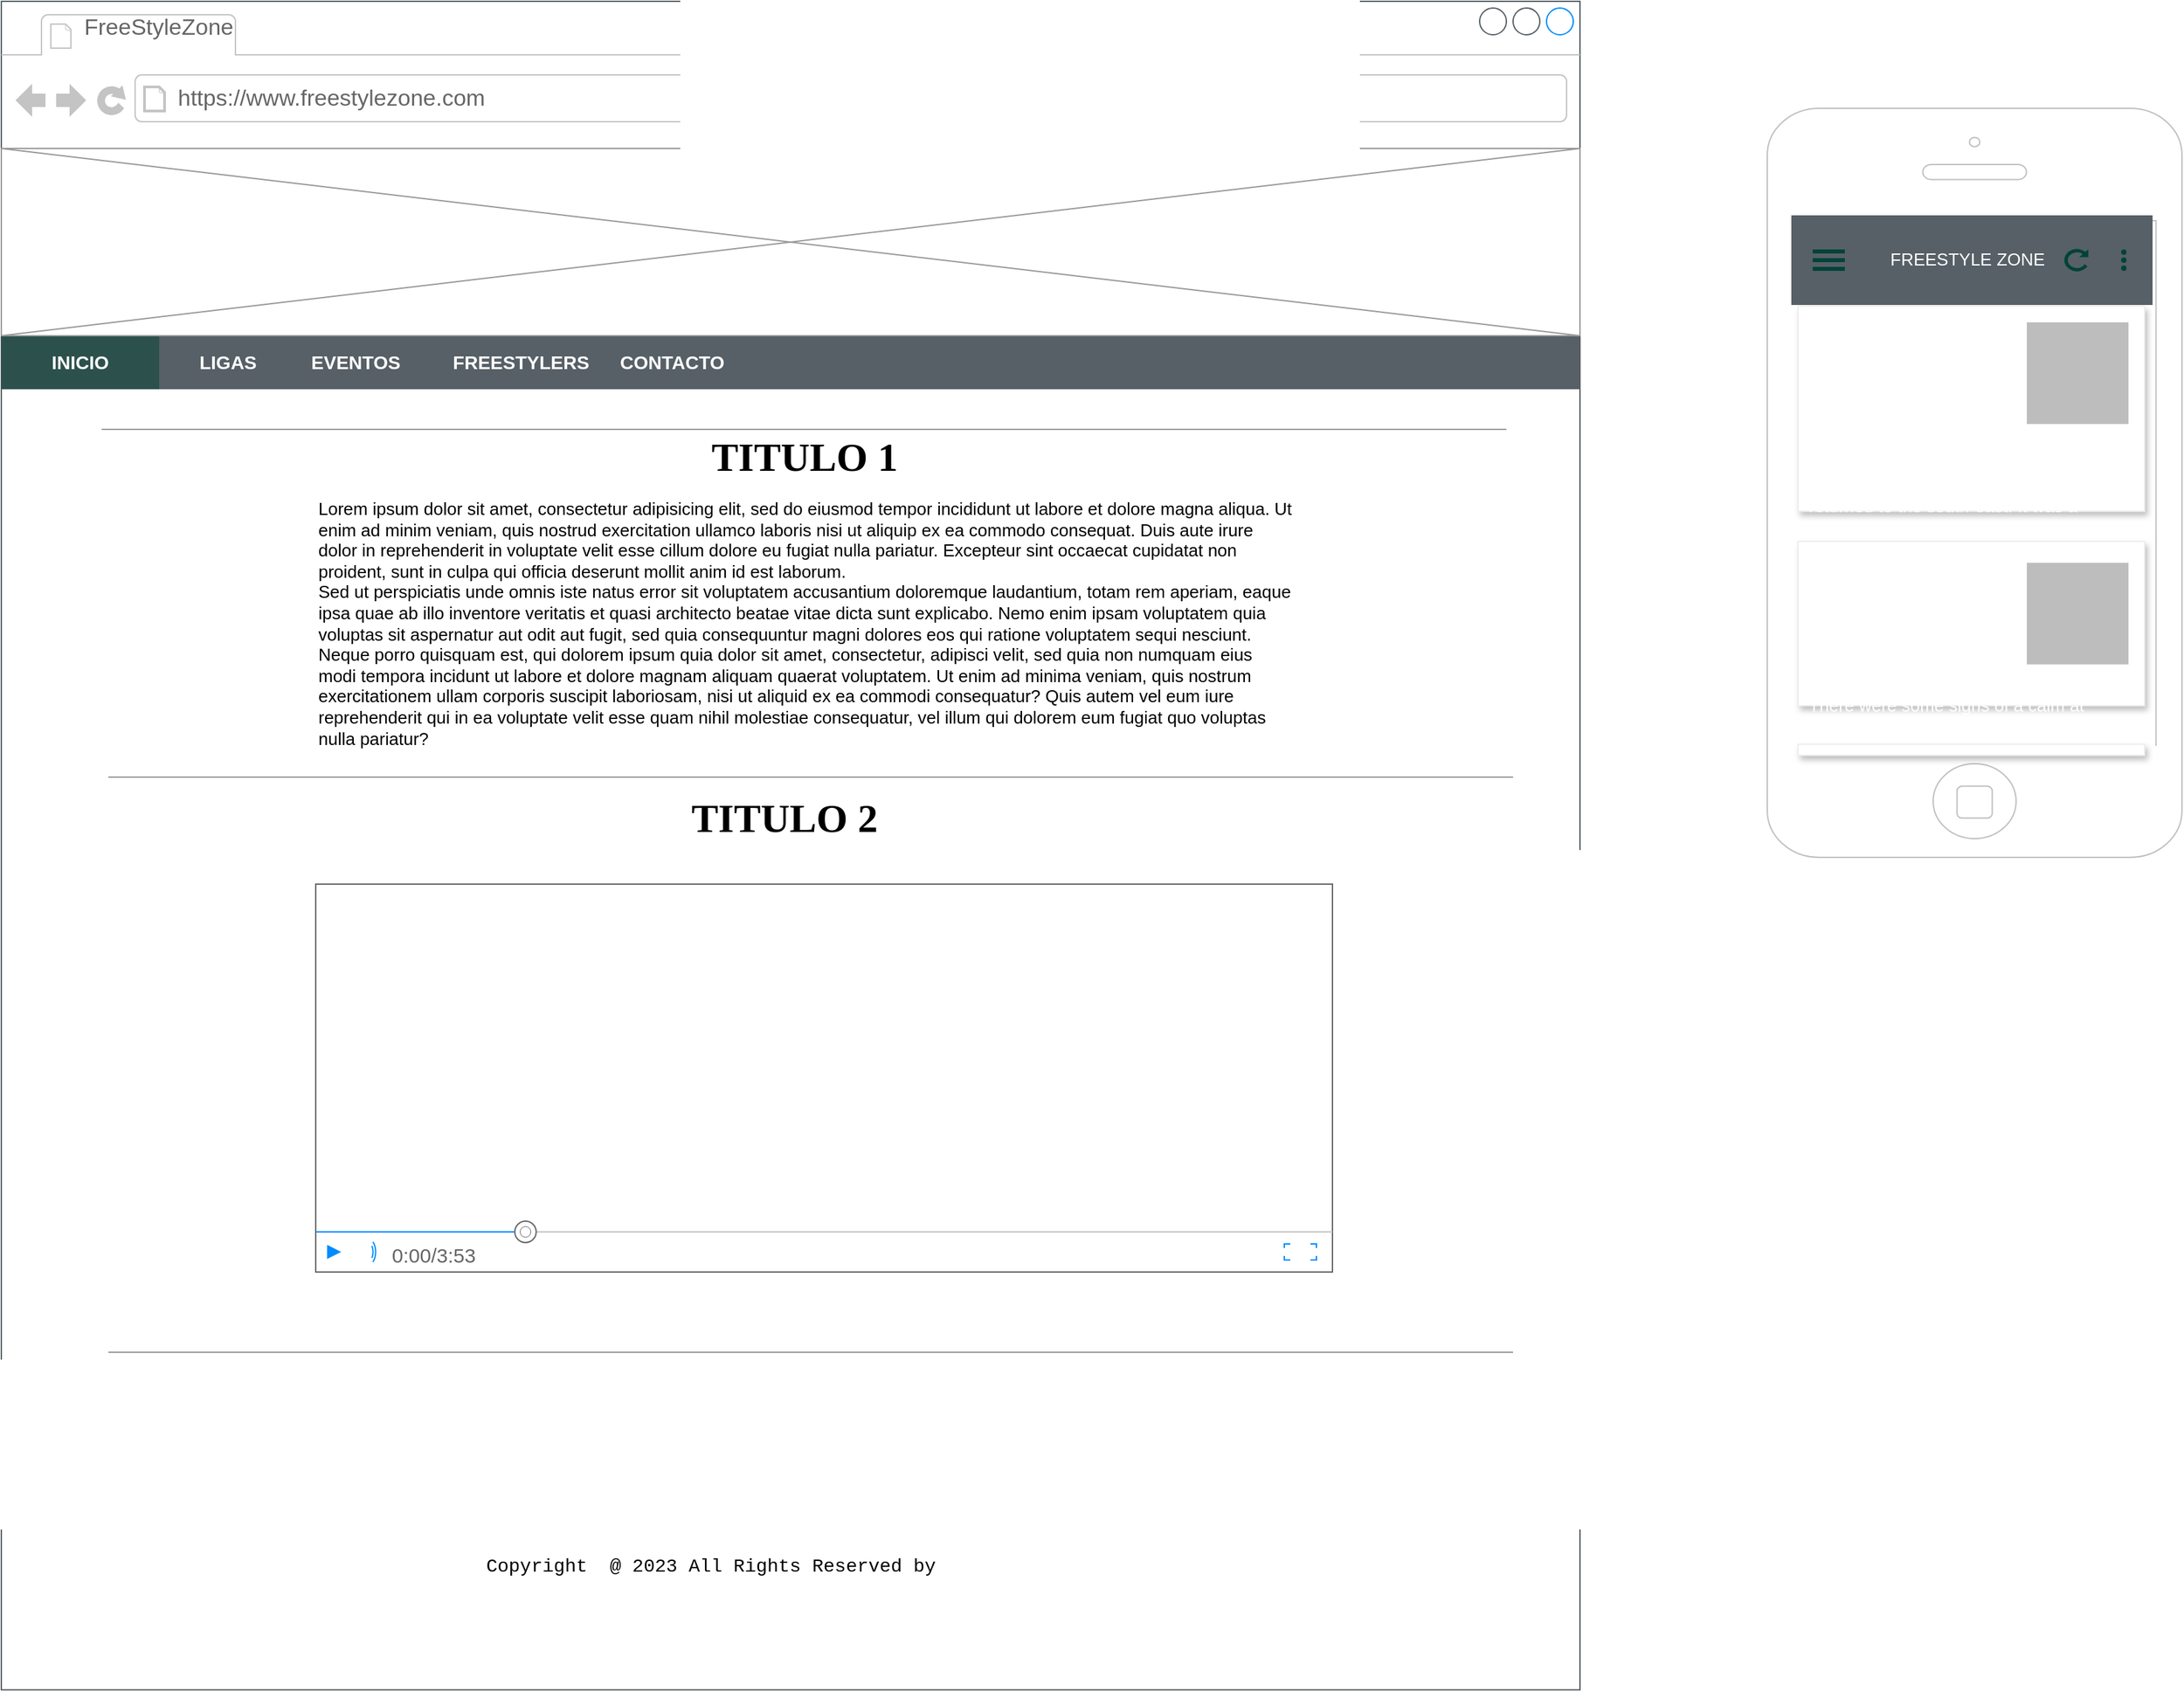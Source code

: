 <mxfile version="20.8.10" type="device"><diagram name="Page-1" id="2cc2dc42-3aac-f2a9-1cec-7a8b7cbee084"><mxGraphModel dx="1480" dy="866" grid="1" gridSize="10" guides="1" tooltips="1" connect="1" arrows="0" fold="1" page="1" pageScale="1" pageWidth="1100" pageHeight="850" background="none" math="0" shadow="0"><root><mxCell id="0"/><mxCell id="1" parent="0"/><mxCell id="7026571954dc6520-1" value="" style="strokeWidth=1;shadow=0;dashed=0;align=center;html=1;shape=mxgraph.mockup.containers.browserWindow;rSize=0;strokeColor=#576066;mainText=,;recursiveResize=0;rounded=0;labelBackgroundColor=none;fontFamily=Verdana;fontSize=12;fillColor=default;" parent="1" vertex="1"><mxGeometry x="40" width="1180" height="1262.4" as="geometry"/></mxCell><mxCell id="7026571954dc6520-2" value="FreeStyleZone" style="strokeWidth=1;shadow=0;dashed=0;align=center;html=1;shape=mxgraph.mockup.containers.anchor;fontSize=17;fontColor=#666666;align=left;" parent="7026571954dc6520-1" vertex="1"><mxGeometry x="60" y="10" width="110" height="20" as="geometry"/></mxCell><mxCell id="7026571954dc6520-3" value="https://www.freestylezone.com" style="strokeWidth=1;shadow=0;dashed=0;align=center;html=1;shape=mxgraph.mockup.containers.anchor;rSize=0;fontSize=17;fontColor=#666666;align=left;" parent="7026571954dc6520-1" vertex="1"><mxGeometry x="130" y="60" width="250" height="26" as="geometry"/></mxCell><mxCell id="7026571954dc6520-15" value="" style="verticalLabelPosition=bottom;shadow=0;dashed=0;align=center;html=1;verticalAlign=top;strokeWidth=1;shape=mxgraph.mockup.markup.line;strokeColor=#999999;rounded=0;labelBackgroundColor=none;fillColor=#ffffff;fontFamily=Verdana;fontSize=12;fontColor=#000000;" parent="7026571954dc6520-1" vertex="1"><mxGeometry x="75" y="310" width="1050" height="20" as="geometry"/></mxCell><mxCell id="7026571954dc6520-17" value="&lt;font style=&quot;font-size: 13px;&quot;&gt;Lorem ipsum dolor sit amet, consectetur adipisicing elit, sed do eiusmod tempor incididunt ut labore et dolore magna aliqua. Ut enim ad minim veniam, quis nostrud exercitation ullamco laboris nisi ut aliquip ex ea commodo consequat. Duis aute irure dolor in reprehenderit in voluptate velit esse cillum dolore eu fugiat nulla pariatur. Excepteur sint occaecat cupidatat non proident, sunt in culpa qui officia deserunt mollit anim id est laborum.&lt;br&gt;Sed ut perspiciatis unde omnis iste natus error sit voluptatem accusantium doloremque laudantium, totam rem aperiam, eaque ipsa quae ab illo inventore veritatis et quasi architecto beatae vitae dicta sunt explicabo. Nemo enim ipsam voluptatem quia voluptas sit aspernatur aut odit aut fugit, sed quia consequuntur magni dolores eos qui ratione voluptatem sequi nesciunt. Neque porro quisquam est, qui dolorem ipsum quia dolor sit amet, consectetur, adipisci velit, sed quia non numquam eius modi tempora incidunt ut labore et dolore magnam aliquam quaerat voluptatem. Ut enim ad minima veniam, quis nostrum exercitationem ullam corporis suscipit laboriosam, nisi ut aliquid ex ea commodi consequatur? Quis autem vel eum iure reprehenderit qui in ea voluptate velit esse quam nihil molestiae consequatur, vel illum qui dolorem eum fugiat quo voluptas nulla pariatur?&lt;/font&gt;" style="text;spacingTop=-5;whiteSpace=wrap;html=1;align=left;fontSize=12;fontFamily=Helvetica;fillColor=none;strokeColor=none;rounded=0;shadow=1;labelBackgroundColor=none;" parent="7026571954dc6520-1" vertex="1"><mxGeometry x="235" y="370" width="730" height="200" as="geometry"/></mxCell><mxCell id="7026571954dc6520-21" value="" style="verticalLabelPosition=bottom;shadow=0;dashed=0;align=center;html=1;verticalAlign=top;strokeWidth=1;shape=mxgraph.mockup.markup.line;strokeColor=#999999;rounded=0;labelBackgroundColor=none;fillColor=#ffffff;fontFamily=Verdana;fontSize=12;fontColor=#000000;" parent="7026571954dc6520-1" vertex="1"><mxGeometry x="80" y="570" width="1050" height="20" as="geometry"/></mxCell><mxCell id="9h0Y8z3QX3zmQcu2RXX1-1" value="" style="html=1;shadow=0;dashed=0;shape=mxgraph.bootstrap.rect;fillColor=#576066;strokeColor=none;whiteSpace=wrap;rounded=0;fontSize=12;fontColor=#000000;align=center;" vertex="1" parent="7026571954dc6520-1"><mxGeometry y="250" width="1180" height="40" as="geometry"/></mxCell><mxCell id="9h0Y8z3QX3zmQcu2RXX1-2" value="&lt;b&gt;&lt;font color=&quot;#ffffff&quot;&gt;INICIO&lt;/font&gt;&lt;/b&gt;" style="html=1;shadow=0;dashed=0;fillColor=#2C514C;strokeColor=none;shape=mxgraph.bootstrap.rect;fontColor=#999999;fontSize=14;whiteSpace=wrap;" vertex="1" parent="9h0Y8z3QX3zmQcu2RXX1-1"><mxGeometry width="118.0" height="40" as="geometry"/></mxCell><mxCell id="9h0Y8z3QX3zmQcu2RXX1-3" value="&lt;font style=&quot;font-size: 14px;&quot;&gt;&lt;b&gt;LIGAS&lt;/b&gt;&lt;/font&gt;" style="html=1;shadow=0;dashed=0;shape=mxgraph.bootstrap.rect;fillColor=none;strokeColor=none;fontColor=#ffffff;spacingRight=30;whiteSpace=wrap;align=center;" vertex="1" parent="9h0Y8z3QX3zmQcu2RXX1-1"><mxGeometry x="118.0" width="132.75" height="40" as="geometry"/></mxCell><mxCell id="9h0Y8z3QX3zmQcu2RXX1-4" value="" style="html=1;shadow=0;dashed=0;shape=mxgraph.bootstrap.rrect;rSize=8;fillColor=none;strokeColor=none;fontColor=#ffffff;whiteSpace=wrap;" vertex="1" parent="9h0Y8z3QX3zmQcu2RXX1-3"><mxGeometry x="1" y="0.5" width="25" height="16" relative="1" as="geometry"><mxPoint x="-30" y="-8" as="offset"/></mxGeometry></mxCell><mxCell id="9h0Y8z3QX3zmQcu2RXX1-5" value="&lt;font color=&quot;#ffffff&quot; style=&quot;font-size: 14px;&quot;&gt;&lt;b style=&quot;&quot;&gt;EVENTOS&lt;/b&gt;&lt;/font&gt;" style="html=1;shadow=0;dashed=0;fillColor=none;strokeColor=none;shape=mxgraph.bootstrap.rect;fontColor=#999999;spacingRight=30;whiteSpace=wrap;align=center;" vertex="1" parent="9h0Y8z3QX3zmQcu2RXX1-1"><mxGeometry x="230" width="100" height="40" as="geometry"/></mxCell><mxCell id="9h0Y8z3QX3zmQcu2RXX1-6" value="" style="html=1;shadow=0;dashed=0;shape=mxgraph.bootstrap.rrect;rSize=8;fillColor=none;strokeColor=none;fontColor=#ffffff;whiteSpace=wrap;" vertex="1" parent="9h0Y8z3QX3zmQcu2RXX1-5"><mxGeometry x="1" y="0.5" width="25" height="16" relative="1" as="geometry"><mxPoint x="-30" y="-8" as="offset"/></mxGeometry></mxCell><mxCell id="9h0Y8z3QX3zmQcu2RXX1-7" value="&lt;b&gt;&lt;font color=&quot;#ffffff&quot; style=&quot;font-size: 14px;&quot;&gt;FREESTYLERS&lt;/font&gt;&lt;/b&gt;" style="html=1;shadow=0;dashed=0;fillColor=none;strokeColor=none;shape=mxgraph.bootstrap.rect;fontColor=#999999;whiteSpace=wrap;" vertex="1" parent="9h0Y8z3QX3zmQcu2RXX1-1"><mxGeometry x="350" width="77" height="40" as="geometry"/></mxCell><mxCell id="9h0Y8z3QX3zmQcu2RXX1-8" value="&lt;b style=&quot;&quot;&gt;&lt;font color=&quot;#ffffff&quot; style=&quot;font-size: 14px;&quot;&gt;CONTACTO&lt;/font&gt;&lt;/b&gt;" style="html=1;shadow=0;dashed=0;fillColor=none;strokeColor=none;shape=mxgraph.bootstrap.rect;fontColor=#999999;whiteSpace=wrap;" vertex="1" parent="9h0Y8z3QX3zmQcu2RXX1-1"><mxGeometry x="450" width="103.25" height="40" as="geometry"/></mxCell><mxCell id="9h0Y8z3QX3zmQcu2RXX1-11" value="" style="verticalLabelPosition=bottom;shadow=0;dashed=0;align=center;html=1;verticalAlign=top;strokeWidth=1;shape=mxgraph.mockup.graphics.simpleIcon;strokeColor=#999999;fillColor=#ffffff;rounded=0;labelBackgroundColor=none;fontFamily=Verdana;fontSize=12;fontColor=#000000;" vertex="1" parent="7026571954dc6520-1"><mxGeometry y="110" width="1180" height="140" as="geometry"/></mxCell><mxCell id="9h0Y8z3QX3zmQcu2RXX1-12" value="&lt;b&gt;TITULO 1&lt;/b&gt;" style="text;html=1;points=[];align=center;verticalAlign=top;spacingTop=-4;fontSize=30;fontFamily=Verdana" vertex="1" parent="7026571954dc6520-1"><mxGeometry x="70" y="320" width="1060" height="50" as="geometry"/></mxCell><mxCell id="9h0Y8z3QX3zmQcu2RXX1-13" value="&lt;b&gt;TITULO 2&lt;/b&gt;" style="text;html=1;points=[];align=center;verticalAlign=top;spacingTop=-4;fontSize=30;fontFamily=Verdana" vertex="1" parent="7026571954dc6520-1"><mxGeometry x="45" y="590" width="1080" height="50" as="geometry"/></mxCell><mxCell id="9h0Y8z3QX3zmQcu2RXX1-14" value="" style="verticalLabelPosition=bottom;shadow=0;dashed=0;align=center;html=1;verticalAlign=top;strokeWidth=1;shape=mxgraph.mockup.containers.videoPlayer;strokeColor=#666666;strokeColor2=#008cff;strokeColor3=#c4c4c4;textColor=#666666;fillColor2=#008cff;barHeight=30;barPos=20;fontSize=13;fontColor=#FFFFFF;fillColor=none;" vertex="1" parent="7026571954dc6520-1"><mxGeometry x="235" y="660" width="760" height="290" as="geometry"/></mxCell><mxCell id="9h0Y8z3QX3zmQcu2RXX1-16" value="" style="verticalLabelPosition=bottom;shadow=0;dashed=0;align=center;html=1;verticalAlign=top;strokeWidth=1;shape=mxgraph.mockup.markup.line;strokeColor=#999999;rounded=0;labelBackgroundColor=none;fillColor=#ffffff;fontFamily=Verdana;fontSize=12;fontColor=#000000;" vertex="1" parent="7026571954dc6520-1"><mxGeometry x="80" y="1000" width="1050" height="20" as="geometry"/></mxCell><mxCell id="9h0Y8z3QX3zmQcu2RXX1-125" value="" style="shape=image;html=1;verticalAlign=top;verticalLabelPosition=bottom;labelBackgroundColor=#ffffff;imageAspect=0;aspect=fixed;image=https://cdn3.iconfinder.com/data/icons/peelicons-vol-1/50/LinkedIn-128.png;fillColor=#008CFF;fontSize=13;fontColor=#0066CC;" vertex="1" parent="7026571954dc6520-1"><mxGeometry x="990" y="1160" width="30" height="30" as="geometry"/></mxCell><mxCell id="9h0Y8z3QX3zmQcu2RXX1-126" value="" style="shape=image;html=1;verticalAlign=top;verticalLabelPosition=bottom;labelBackgroundColor=#ffffff;imageAspect=0;aspect=fixed;image=https://cdn3.iconfinder.com/data/icons/peelicons-vol-1/50/Facebook-128.png;fillColor=#008CFF;fontSize=13;fontColor=#0066CC;" vertex="1" parent="7026571954dc6520-1"><mxGeometry x="1040" y="1160" width="30" height="30" as="geometry"/></mxCell><mxCell id="9h0Y8z3QX3zmQcu2RXX1-127" value="" style="shape=image;html=1;verticalAlign=top;verticalLabelPosition=bottom;labelBackgroundColor=#ffffff;imageAspect=0;aspect=fixed;image=https://cdn3.iconfinder.com/data/icons/peelicons-vol-1/50/Twitter-128.png;fillColor=#008CFF;fontSize=13;fontColor=#0066CC;" vertex="1" parent="7026571954dc6520-1"><mxGeometry x="1090" y="1160" width="30" height="30" as="geometry"/></mxCell><mxCell id="9h0Y8z3QX3zmQcu2RXX1-140" value="&lt;div style=&quot;font-family: Consolas, &amp;quot;Courier New&amp;quot;, monospace; font-weight: normal; font-size: 14px; line-height: 19px;&quot;&gt;&lt;span style=&quot;background-color: rgb(255, 255, 255);&quot;&gt;&lt;font color=&quot;#000000&quot;&gt;Copyright&amp;nbsp; @ 2023 All Rights Reserved by&lt;/font&gt;&lt;/span&gt;&lt;/div&gt;" style="text;strokeColor=none;fillColor=none;html=1;fontSize=13;fontStyle=1;verticalAlign=middle;align=center;fontColor=#576066;" vertex="1" parent="7026571954dc6520-1"><mxGeometry x="480" y="1150" width="100" height="40" as="geometry"/></mxCell><mxCell id="9h0Y8z3QX3zmQcu2RXX1-22" value="" style="html=1;verticalLabelPosition=bottom;labelBackgroundColor=#ffffff;verticalAlign=top;shadow=0;dashed=0;strokeWidth=1;shape=mxgraph.ios7.misc.iphone;strokeColor=#c0c0c0;fontSize=13;fontColor=#FFFFFF;fillColor=none;" vertex="1" parent="1"><mxGeometry x="1360" y="80" width="310" height="560" as="geometry"/></mxCell><mxCell id="9h0Y8z3QX3zmQcu2RXX1-98" value="" style="dashed=0;shape=rect;fillColor=#ffffff;strokeColor=none;fontSize=13;fontColor=#FFFFFF;" vertex="1" parent="1"><mxGeometry x="1375" y="170" width="275" height="390" as="geometry"/></mxCell><mxCell id="9h0Y8z3QX3zmQcu2RXX1-101" value="FREESTYLE ZONE" style="dashed=0;shape=rect;strokeColor=none;fillColor=#576066;;resizeWidth=1;fontSize=13;fontColor=#FFFFFF;spacingTop=-3;verticalAlign=middle;spacingLeft=72;align=left;" vertex="1" parent="9h0Y8z3QX3zmQcu2RXX1-98"><mxGeometry width="270" height="67" relative="1" as="geometry"><mxPoint x="3" y="-10" as="offset"/></mxGeometry></mxCell><mxCell id="9h0Y8z3QX3zmQcu2RXX1-102" value="" style="dashed=0;shape=mxgraph.gmdl.preferences;strokeColor=none;fillColor=#00423B;fontSize=13;fontColor=#FFFFFF;" vertex="1" parent="9h0Y8z3QX3zmQcu2RXX1-101"><mxGeometry y="0.5" width="24" height="16" relative="1" as="geometry"><mxPoint x="16" y="-8" as="offset"/></mxGeometry></mxCell><mxCell id="9h0Y8z3QX3zmQcu2RXX1-103" value="" style="dashed=0;shape=mxgraph.gmdl.refresh;strokeColor=#00423B;fillColor=#00423B;strokeWidth=2;fontSize=13;fontColor=#FFFFFF;" vertex="1" parent="9h0Y8z3QX3zmQcu2RXX1-101"><mxGeometry x="1" y="0.5" width="16" height="16" relative="1" as="geometry"><mxPoint x="-65" y="-8" as="offset"/></mxGeometry></mxCell><mxCell id="9h0Y8z3QX3zmQcu2RXX1-104" value="" style="dashed=0;shape=mxgraph.gmdl.settings;strokeColor=none;fillColor=#00423B;fontSize=13;fontColor=#FFFFFF;" vertex="1" parent="9h0Y8z3QX3zmQcu2RXX1-101"><mxGeometry x="1" y="0.5" width="5" height="16" relative="1" as="geometry"><mxPoint x="-24" y="-8" as="offset"/></mxGeometry></mxCell><mxCell id="9h0Y8z3QX3zmQcu2RXX1-105" value="" style="dashed=0;shape=mxgraph.gmdl.marginRect;rectMargin=8;rectMarginBottom=-4;fillColor=#ffffff;strokeColor=#eeeeee;shadow=1;resizeHeight=1;resizeWidth=1;fontSize=13;fontColor=#FFFFFF;" vertex="1" parent="9h0Y8z3QX3zmQcu2RXX1-98"><mxGeometry width="275" height="165.234" relative="1" as="geometry"><mxPoint y="50" as="offset"/></mxGeometry></mxCell><mxCell id="9h0Y8z3QX3zmQcu2RXX1-106" value="" style="shape=rect;fillColor=#BDBDBD;strokeColor=none;fontSize=13;fontColor=#FFFFFF;" vertex="1" parent="9h0Y8z3QX3zmQcu2RXX1-105"><mxGeometry x="1" width="76" height="76" relative="1" as="geometry"><mxPoint x="-96" y="20" as="offset"/></mxGeometry></mxCell><mxCell id="9h0Y8z3QX3zmQcu2RXX1-107" value="Travel" style="text;verticalAlign=bottom;spacingLeft=24;fontSize=13;fontColor=#FFFFFF;resizeWidth=1;" vertex="1" parent="9h0Y8z3QX3zmQcu2RXX1-105"><mxGeometry width="192.039" height="40" relative="1" as="geometry"><mxPoint y="8" as="offset"/></mxGeometry></mxCell><mxCell id="9h0Y8z3QX3zmQcu2RXX1-108" value="New York City" style="text;verticalAlign=middle;spacingLeft=24;fontSize=13;fontColor=#FFFFFF;resizeWidth=1;" vertex="1" parent="9h0Y8z3QX3zmQcu2RXX1-105"><mxGeometry width="192.039" height="40" relative="1" as="geometry"><mxPoint y="42" as="offset"/></mxGeometry></mxCell><mxCell id="9h0Y8z3QX3zmQcu2RXX1-109" value="Day reappeared. The tempest still raged with undiminished fury; but the window returned to the south-east. It was a favourable change and the Tankadere again." style="text;whitespace=wrap;whiteSpace=wrap;spacing=16;fontSize=13;verticalAlign=top;spacingBottom=0;spacingTop=-10;resizeWidth=1;fontColor=#FFFFFF;" vertex="1" parent="9h0Y8z3QX3zmQcu2RXX1-105"><mxGeometry width="262.709" height="88" relative="1" as="geometry"><mxPoint y="108" as="offset"/></mxGeometry></mxCell><mxCell id="9h0Y8z3QX3zmQcu2RXX1-110" value="ACTION 1" style="text;verticalAlign=middle;spacingLeft=0;fontSize=13;fontColor=#FFFFFF;align=center;spacing=0;fontStyle=1;" vertex="1" parent="9h0Y8z3QX3zmQcu2RXX1-105"><mxGeometry y="1" width="98" height="48" relative="1" as="geometry"><mxPoint y="-52" as="offset"/></mxGeometry></mxCell><mxCell id="9h0Y8z3QX3zmQcu2RXX1-111" value="ACTION 2" style="text;verticalAlign=middle;spacingLeft=8;fontSize=13;fontColor=#FFFFFF;align=center;spacing=0;fontStyle=1" vertex="1" parent="9h0Y8z3QX3zmQcu2RXX1-105"><mxGeometry y="1" width="90" height="48" relative="1" as="geometry"><mxPoint x="98" y="-52" as="offset"/></mxGeometry></mxCell><mxCell id="9h0Y8z3QX3zmQcu2RXX1-112" value="" style="dashed=0;shape=mxgraph.gmdl.marginRect;rectMargin=8;rectMarginTop=-4;fillColor=#ffffff;strokeColor=#eeeeee;shadow=1;resizeHeight=1;resizeWidth=1;fontSize=13;fontColor=#FFFFFF;" vertex="1" parent="9h0Y8z3QX3zmQcu2RXX1-98"><mxGeometry y="0.425" width="275" height="134.86" relative="1" as="geometry"><mxPoint y="64" as="offset"/></mxGeometry></mxCell><mxCell id="9h0Y8z3QX3zmQcu2RXX1-113" value="" style="shape=rect;fillColor=#BDBDBD;strokeColor=none;fontSize=13;fontColor=#FFFFFF;" vertex="1" parent="9h0Y8z3QX3zmQcu2RXX1-112"><mxGeometry x="1" width="76" height="76" relative="1" as="geometry"><mxPoint x="-96" y="20" as="offset"/></mxGeometry></mxCell><mxCell id="9h0Y8z3QX3zmQcu2RXX1-114" value="Recreation" style="text;verticalAlign=bottom;spacingLeft=24;fontSize=13;fontColor=#FFFFFF;resizeWidth=1;" vertex="1" parent="9h0Y8z3QX3zmQcu2RXX1-112"><mxGeometry width="192.039" height="40" relative="1" as="geometry"><mxPoint y="8" as="offset"/></mxGeometry></mxCell><mxCell id="9h0Y8z3QX3zmQcu2RXX1-115" value="Fun at the Beach" style="text;verticalAlign=middle;spacingLeft=24;fontSize=13;fontColor=#FFFFFF;resizeWidth=1;" vertex="1" parent="9h0Y8z3QX3zmQcu2RXX1-112"><mxGeometry width="192.039" height="40" relative="1" as="geometry"><mxPoint y="42" as="offset"/></mxGeometry></mxCell><mxCell id="9h0Y8z3QX3zmQcu2RXX1-116" value="There were some signs of a calm at noon and these became more distinct as the sun." style="text;whitespace=wrap;whiteSpace=wrap;spacing=16;fontSize=13;verticalAlign=top;spacingBottom=0;spacingTop=-10;resizeWidth=1;fontColor=#FFFFFF;" vertex="1" parent="9h0Y8z3QX3zmQcu2RXX1-112"><mxGeometry width="262.709" height="88" relative="1" as="geometry"><mxPoint y="108" as="offset"/></mxGeometry></mxCell><mxCell id="9h0Y8z3QX3zmQcu2RXX1-117" value="ACTION 1" style="text;verticalAlign=middle;spacingLeft=0;fontSize=13;fontColor=#FFFFFF;align=center;spacing=0;fontStyle=1;" vertex="1" parent="9h0Y8z3QX3zmQcu2RXX1-112"><mxGeometry y="1" width="98" height="48" relative="1" as="geometry"><mxPoint y="-52" as="offset"/></mxGeometry></mxCell><mxCell id="9h0Y8z3QX3zmQcu2RXX1-118" value="ACTION 2" style="text;verticalAlign=middle;spacingLeft=8;fontSize=13;fontColor=#FFFFFF;align=center;spacing=0;fontStyle=1" vertex="1" parent="9h0Y8z3QX3zmQcu2RXX1-112"><mxGeometry y="1" width="90" height="48" relative="1" as="geometry"><mxPoint x="98" y="-52" as="offset"/></mxGeometry></mxCell><mxCell id="9h0Y8z3QX3zmQcu2RXX1-119" value="" style="dashed=0;shape=mxgraph.gmdl.marginRect;rectMargin=8;;fillColor=#ffffff;strokeColor=#eeeeee;shadow=1;resizeHeight=1;resizeWidth=1;fontSize=13;fontColor=#FFFFFF;" vertex="1" parent="9h0Y8z3QX3zmQcu2RXX1-98"><mxGeometry y="0.76" width="275" height="24.299" relative="1" as="geometry"><mxPoint y="81" as="offset"/></mxGeometry></mxCell></root></mxGraphModel></diagram></mxfile>